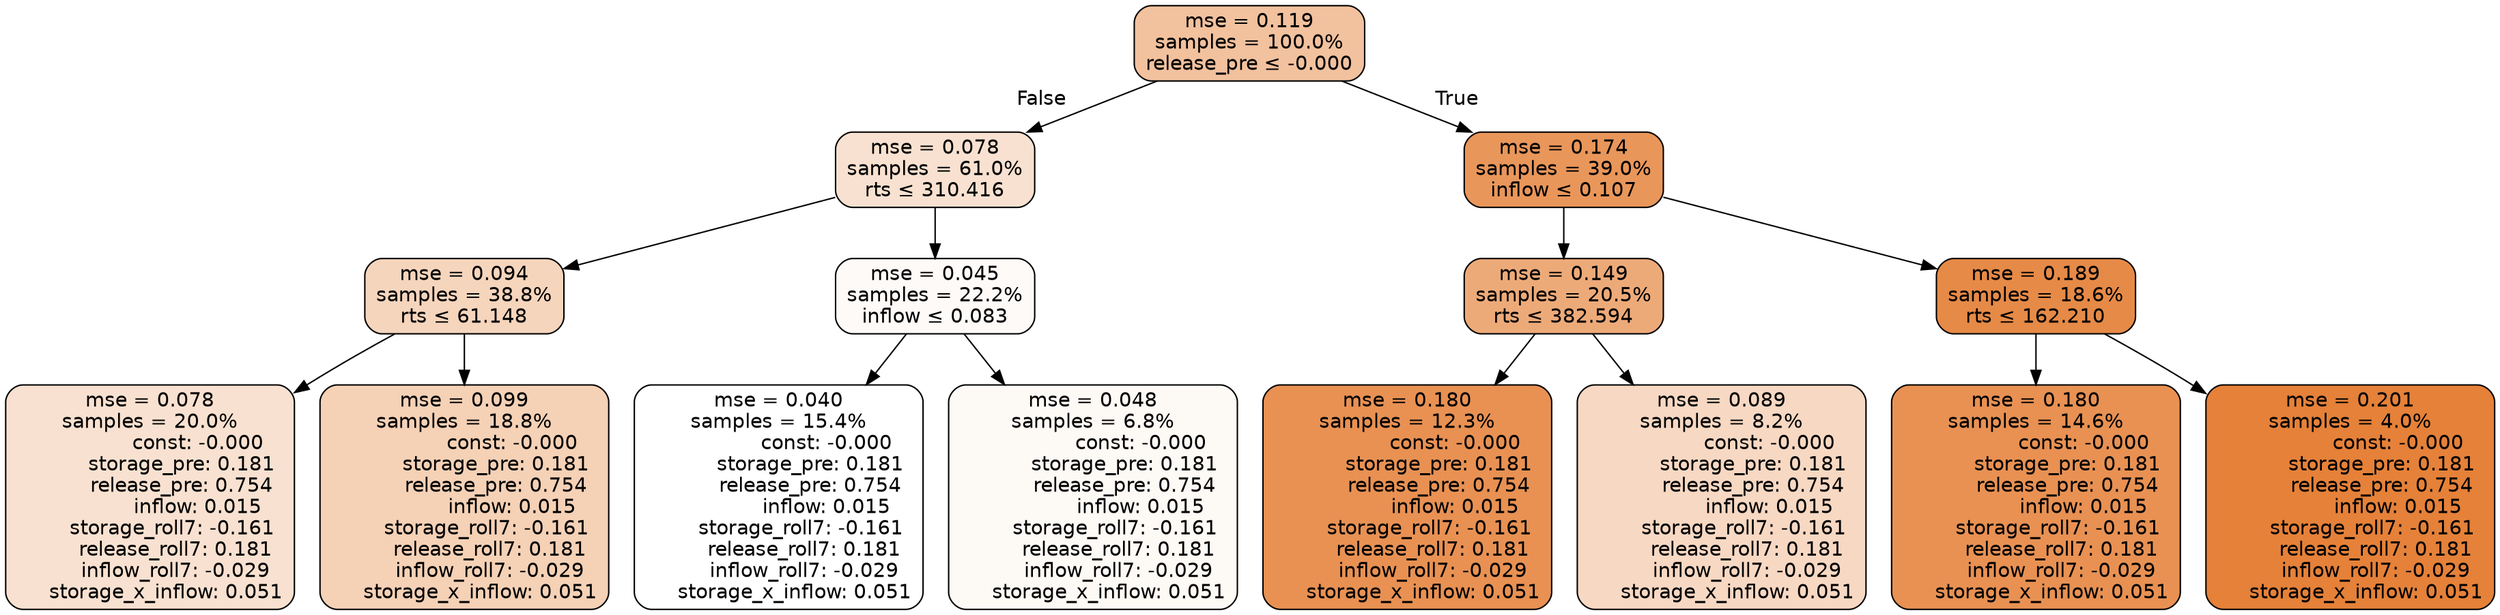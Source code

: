digraph tree {
node [shape=rectangle, style="filled, rounded", color="black", fontname=helvetica] ;
edge [fontname=helvetica] ;
	"0" [label="mse = 0.119
samples = 100.0%
release_pre &le; -0.000", fillcolor="#f2c19e"]
	"1" [label="mse = 0.078
samples = 61.0%
rts &le; 310.416", fillcolor="#f8e1d0"]
	"2" [label="mse = 0.094
samples = 38.8%
rts &le; 61.148", fillcolor="#f6d5bd"]
	"3" [label="mse = 0.078
samples = 20.0%
               const: -0.000
          storage_pre: 0.181
          release_pre: 0.754
               inflow: 0.015
       storage_roll7: -0.161
        release_roll7: 0.181
        inflow_roll7: -0.029
     storage_x_inflow: 0.051", fillcolor="#f8e1d0"]
	"4" [label="mse = 0.099
samples = 18.8%
               const: -0.000
          storage_pre: 0.181
          release_pre: 0.754
               inflow: 0.015
       storage_roll7: -0.161
        release_roll7: 0.181
        inflow_roll7: -0.029
     storage_x_inflow: 0.051", fillcolor="#f5d1b6"]
	"5" [label="mse = 0.045
samples = 22.2%
inflow &le; 0.083", fillcolor="#fefaf8"]
	"6" [label="mse = 0.040
samples = 15.4%
               const: -0.000
          storage_pre: 0.181
          release_pre: 0.754
               inflow: 0.015
       storage_roll7: -0.161
        release_roll7: 0.181
        inflow_roll7: -0.029
     storage_x_inflow: 0.051", fillcolor="#ffffff"]
	"7" [label="mse = 0.048
samples = 6.8%
               const: -0.000
          storage_pre: 0.181
          release_pre: 0.754
               inflow: 0.015
       storage_roll7: -0.161
        release_roll7: 0.181
        inflow_roll7: -0.029
     storage_x_inflow: 0.051", fillcolor="#fdf9f5"]
	"8" [label="mse = 0.174
samples = 39.0%
inflow &le; 0.107", fillcolor="#e9965a"]
	"9" [label="mse = 0.149
samples = 20.5%
rts &le; 382.594", fillcolor="#edaa79"]
	"10" [label="mse = 0.180
samples = 12.3%
               const: -0.000
          storage_pre: 0.181
          release_pre: 0.754
               inflow: 0.015
       storage_roll7: -0.161
        release_roll7: 0.181
        inflow_roll7: -0.029
     storage_x_inflow: 0.051", fillcolor="#e89153"]
	"11" [label="mse = 0.089
samples = 8.2%
               const: -0.000
          storage_pre: 0.181
          release_pre: 0.754
               inflow: 0.015
       storage_roll7: -0.161
        release_roll7: 0.181
        inflow_roll7: -0.029
     storage_x_inflow: 0.051", fillcolor="#f7d8c3"]
	"12" [label="mse = 0.189
samples = 18.6%
rts &le; 162.210", fillcolor="#e68a47"]
	"13" [label="mse = 0.180
samples = 14.6%
               const: -0.000
          storage_pre: 0.181
          release_pre: 0.754
               inflow: 0.015
       storage_roll7: -0.161
        release_roll7: 0.181
        inflow_roll7: -0.029
     storage_x_inflow: 0.051", fillcolor="#e89153"]
	"14" [label="mse = 0.201
samples = 4.0%
               const: -0.000
          storage_pre: 0.181
          release_pre: 0.754
               inflow: 0.015
       storage_roll7: -0.161
        release_roll7: 0.181
        inflow_roll7: -0.029
     storage_x_inflow: 0.051", fillcolor="#e58139"]

	"0" -> "1" [labeldistance=2.5, labelangle=45, headlabel="False"]
	"1" -> "2"
	"2" -> "3"
	"2" -> "4"
	"1" -> "5"
	"5" -> "6"
	"5" -> "7"
	"0" -> "8" [labeldistance=2.5, labelangle=-45, headlabel="True"]
	"8" -> "9"
	"9" -> "10"
	"9" -> "11"
	"8" -> "12"
	"12" -> "13"
	"12" -> "14"
}